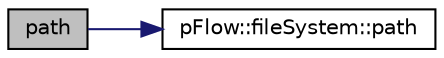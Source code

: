 digraph "path"
{
 // LATEX_PDF_SIZE
  edge [fontname="Helvetica",fontsize="10",labelfontname="Helvetica",labelfontsize="10"];
  node [fontname="Helvetica",fontsize="10",shape=record];
  rankdir="LR";
  Node1 [label="path",height=0.2,width=0.4,color="black", fillcolor="grey75", style="filled", fontcolor="black",tooltip=" "];
  Node1 -> Node2 [color="midnightblue",fontsize="10",style="solid",fontname="Helvetica"];
  Node2 [label="pFlow::fileSystem::path",height=0.2,width=0.4,color="black", fillcolor="white", style="filled",URL="$classpFlow_1_1fileSystem.html#a30e927ab97f8b741ec1b4ed94d111115",tooltip="Const access to path."];
}
